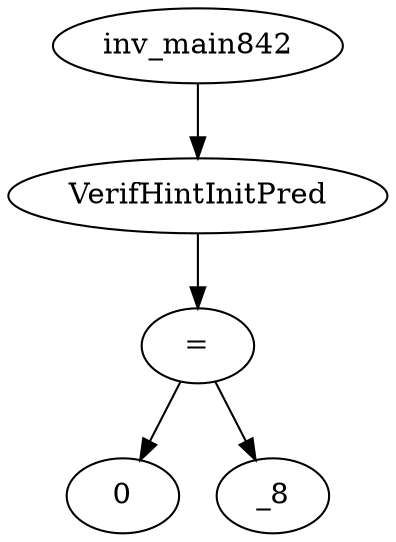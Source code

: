 digraph dag {
0 [label="inv_main842"];
1 [label="VerifHintInitPred"];
2 [label="="];
3 [label="0"];
4 [label="_8"];
0->1
1->2
2->4
2 -> 3
}
